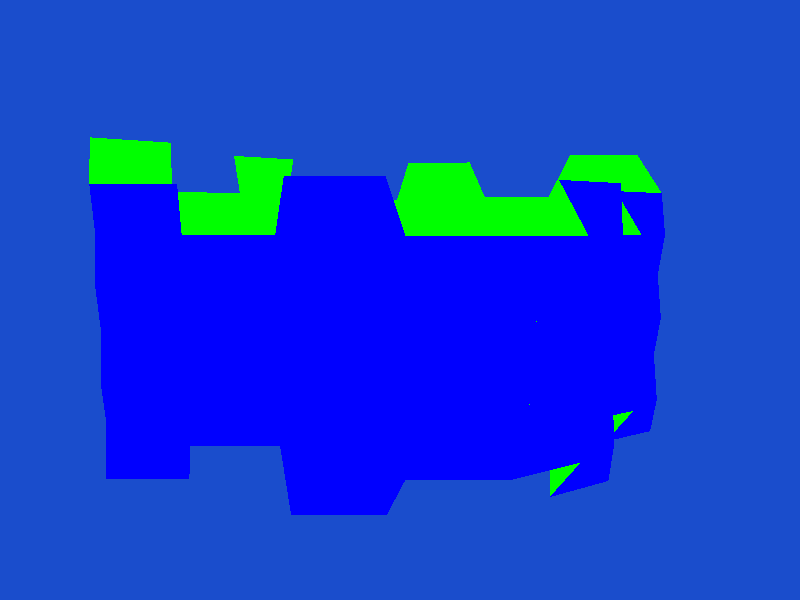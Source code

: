 /*
	POV-Ray geometry file created by Paul Bourke

	Model information
	Number of objects = 480
		x bounds of model = -5.57909 -> 1.24897
		y bounds of model = 0.468373 -> 6.53054
		z bounds of model = -4.16156 -> 2.6658
		Centroid (-2.16506,3.49946,-0.747881)
*/

#include "colors.inc"
#include "shapes.inc"

#version 2.0

#declare WireFrameRadius = 0.0657253
#declare LineEndCapShape = sphere {<0,0,0>,0.0657253}

background {
	color rgb <0.1,0.3,0.8>
}

/* Viewing information */
camera {
	location <-12.7478,4.86616,-6.23001>
	up <0,1,0>
	right <1,0,0>
	look_at <-2.16506,3.49946,-0.747881>
}

/* Lighting info */
light_source {
	<-2.16506,3.49946,8.74528>
	color White
}
light_source {
	<5.91196,16.0922,8.74528>
	color White
}

/* The model geometry follows */

#declare Texture1 = texture {
	pigment {
		color rgb <0,1,0>
	}
	finish {
		ambient 0.2
		diffuse 0.8
		specular 0.6
		roughness 0.01
	}
}

triangle {
	<1.08369,5.66452,1.00017>,
	<0.584043,6.53054,0.499823>,
	<0.421942,5.66452,-0.000291049>
	texture {Texture1}
}
triangle {
	<0.584043,6.53054,0.499823>,
	<1.08475,6.53054,-0.499823>,
	<0.421942,5.66452,-0.000291049>
	texture {Texture1}
}
triangle {
	<1.08475,6.53054,-0.499823>,
	<0.585101,5.66452,-1.00017>,
	<0.421942,5.66452,-0.000291049>
	texture {Texture1}
}
triangle {
	<0.585101,5.66452,-1.00017>,
	<1.08475,4.79849,-0.499823>,
	<0.421942,5.66452,-0.000291049>
	texture {Texture1}
}
triangle {
	<1.08475,4.79849,-0.499823>,
	<0.584043,4.79849,0.499823>,
	<0.421942,5.66452,-0.000291049>
	texture {Texture1}
}
triangle {
	<0.584043,4.79849,0.499823>,
	<1.08369,5.66452,1.00017>,
	<0.421942,5.66452,-0.000291049>
	texture {Texture1}
}
triangle {
	<1.08263,4.79849,2.50016>,
	<0.582984,5.66452,1.99982>,
	<0.420884,4.79849,1.4997>
	texture {Texture1}
}
triangle {
	<0.582984,5.66452,1.99982>,
	<1.08369,5.66452,1.00017>,
	<0.420884,4.79849,1.4997>
	texture {Texture1}
}
triangle {
	<1.08369,5.66452,1.00017>,
	<0.584043,4.79849,0.499823>,
	<0.420884,4.79849,1.4997>
	texture {Texture1}
}
triangle {
	<0.584043,4.79849,0.499823>,
	<1.08369,3.93247,1.00017>,
	<0.420884,4.79849,1.4997>
	texture {Texture1}
}
triangle {
	<1.08369,3.93247,1.00017>,
	<0.582984,3.93247,1.99982>,
	<0.420884,4.79849,1.4997>
	texture {Texture1}
}
triangle {
	<0.582984,3.93247,1.99982>,
	<1.08263,4.79849,2.50016>,
	<0.420884,4.79849,1.4997>
	texture {Texture1}
}
triangle {
	<1.08369,3.93247,1.00017>,
	<0.584043,4.79849,0.499823>,
	<0.421942,3.93247,-0.000291049>
	texture {Texture1}
}
triangle {
	<0.584043,4.79849,0.499823>,
	<1.08475,4.79849,-0.499823>,
	<0.421942,3.93247,-0.000291049>
	texture {Texture1}
}
triangle {
	<1.08475,4.79849,-0.499823>,
	<0.585101,3.93247,-1.00017>,
	<0.421942,3.93247,-0.000291049>
	texture {Texture1}
}
triangle {
	<0.585101,3.93247,-1.00017>,
	<1.08475,3.06644,-0.499823>,
	<0.421942,3.93247,-0.000291049>
	texture {Texture1}
}
triangle {
	<1.08475,3.06644,-0.499823>,
	<0.584043,3.06644,0.499823>,
	<0.421942,3.93247,-0.000291049>
	texture {Texture1}
}
triangle {
	<0.584043,3.06644,0.499823>,
	<1.08369,3.93247,1.00017>,
	<0.421942,3.93247,-0.000291049>
	texture {Texture1}
}
triangle {
	<1.08263,3.06644,2.50016>,
	<0.582984,3.93247,1.99982>,
	<0.420884,3.06644,1.4997>
	texture {Texture1}
}
triangle {
	<0.582984,3.93247,1.99982>,
	<1.08369,3.93247,1.00017>,
	<0.420884,3.06644,1.4997>
	texture {Texture1}
}
triangle {
	<1.08369,3.93247,1.00017>,
	<0.584043,3.06644,0.499823>,
	<0.420884,3.06644,1.4997>
	texture {Texture1}
}
triangle {
	<0.584043,3.06644,0.499823>,
	<1.08369,2.20042,1.00017>,
	<0.420884,3.06644,1.4997>
	texture {Texture1}
}
triangle {
	<1.08369,2.20042,1.00017>,
	<0.582984,2.20042,1.99982>,
	<0.420884,3.06644,1.4997>
	texture {Texture1}
}
triangle {
	<0.582984,2.20042,1.99982>,
	<1.08263,3.06644,2.50016>,
	<0.420884,3.06644,1.4997>
	texture {Texture1}
}
triangle {
	<1.08369,2.20042,1.00017>,
	<0.584043,3.06644,0.499823>,
	<0.421942,2.20042,-0.000291049>
	texture {Texture1}
}
triangle {
	<0.584043,3.06644,0.499823>,
	<1.08475,3.06644,-0.499823>,
	<0.421942,2.20042,-0.000291049>
	texture {Texture1}
}
triangle {
	<1.08475,3.06644,-0.499823>,
	<0.585101,2.20042,-1.00017>,
	<0.421942,2.20042,-0.000291049>
	texture {Texture1}
}
triangle {
	<0.585101,2.20042,-1.00017>,
	<1.08475,1.3344,-0.499823>,
	<0.421942,2.20042,-0.000291049>
	texture {Texture1}
}
triangle {
	<1.08475,1.3344,-0.499823>,
	<0.584043,1.3344,0.499823>,
	<0.421942,2.20042,-0.000291049>
	texture {Texture1}
}
triangle {
	<0.584043,1.3344,0.499823>,
	<1.08369,2.20042,1.00017>,
	<0.421942,2.20042,-0.000291049>
	texture {Texture1}
}
triangle {
	<1.08475,4.79849,-0.499823>,
	<0.585101,5.66452,-1.00017>,
	<0.423,4.79849,-1.50028>
	texture {Texture1}
}
triangle {
	<0.585101,5.66452,-1.00017>,
	<1.08581,5.66452,-1.99982>,
	<0.423,4.79849,-1.50028>
	texture {Texture1}
}
triangle {
	<1.08581,5.66452,-1.99982>,
	<0.586159,4.79849,-2.50016>,
	<0.423,4.79849,-1.50028>
	texture {Texture1}
}
triangle {
	<0.586159,4.79849,-2.50016>,
	<1.08581,3.93247,-1.99982>,
	<0.423,4.79849,-1.50028>
	texture {Texture1}
}
triangle {
	<1.08581,3.93247,-1.99982>,
	<0.585101,3.93247,-1.00017>,
	<0.423,4.79849,-1.50028>
	texture {Texture1}
}
triangle {
	<0.585101,3.93247,-1.00017>,
	<1.08475,4.79849,-0.499823>,
	<0.423,4.79849,-1.50028>
	texture {Texture1}
}
triangle {
	<1.08475,3.06644,-0.499823>,
	<0.585101,3.93247,-1.00017>,
	<0.423,3.06644,-1.50028>
	texture {Texture1}
}
triangle {
	<0.585101,3.93247,-1.00017>,
	<1.08581,3.93247,-1.99982>,
	<0.423,3.06644,-1.50028>
	texture {Texture1}
}
triangle {
	<1.08581,3.93247,-1.99982>,
	<0.586159,3.06644,-2.50016>,
	<0.423,3.06644,-1.50028>
	texture {Texture1}
}
triangle {
	<0.586159,3.06644,-2.50016>,
	<1.08581,2.20042,-1.99982>,
	<0.423,3.06644,-1.50028>
	texture {Texture1}
}
triangle {
	<1.08581,2.20042,-1.99982>,
	<0.585101,2.20042,-1.00017>,
	<0.423,3.06644,-1.50028>
	texture {Texture1}
}
triangle {
	<0.585101,2.20042,-1.00017>,
	<1.08475,3.06644,-0.499823>,
	<0.423,3.06644,-1.50028>
	texture {Texture1}
}
triangle {
	<1.08581,5.66452,-1.99982>,
	<0.586159,6.53054,-2.50016>,
	<0.424057,5.66452,-3.00028>
	texture {Texture1}
}
triangle {
	<0.586159,6.53054,-2.50016>,
	<1.08687,6.53054,-3.49981>,
	<0.424057,5.66452,-3.00028>
	texture {Texture1}
}
triangle {
	<1.08687,6.53054,-3.49981>,
	<0.587217,5.66452,-4.00016>,
	<0.424057,5.66452,-3.00028>
	texture {Texture1}
}
triangle {
	<0.587217,5.66452,-4.00016>,
	<1.08687,4.79849,-3.49981>,
	<0.424057,5.66452,-3.00028>
	texture {Texture1}
}
triangle {
	<1.08687,4.79849,-3.49981>,
	<0.586159,4.79849,-2.50016>,
	<0.424057,5.66452,-3.00028>
	texture {Texture1}
}
triangle {
	<0.586159,4.79849,-2.50016>,
	<1.08581,5.66452,-1.99982>,
	<0.424057,5.66452,-3.00028>
	texture {Texture1}
}
triangle {
	<1.08581,3.93247,-1.99982>,
	<0.586159,4.79849,-2.50016>,
	<0.424057,3.93247,-3.00028>
	texture {Texture1}
}
triangle {
	<0.586159,4.79849,-2.50016>,
	<1.08687,4.79849,-3.49981>,
	<0.424057,3.93247,-3.00028>
	texture {Texture1}
}
triangle {
	<1.08687,4.79849,-3.49981>,
	<0.587217,3.93247,-4.00016>,
	<0.424057,3.93247,-3.00028>
	texture {Texture1}
}
triangle {
	<0.587217,3.93247,-4.00016>,
	<1.08687,3.06644,-3.49981>,
	<0.424057,3.93247,-3.00028>
	texture {Texture1}
}
triangle {
	<1.08687,3.06644,-3.49981>,
	<0.586159,3.06644,-2.50016>,
	<0.424057,3.93247,-3.00028>
	texture {Texture1}
}
triangle {
	<0.586159,3.06644,-2.50016>,
	<1.08581,3.93247,-1.99982>,
	<0.424057,3.93247,-3.00028>
	texture {Texture1}
}
triangle {
	<1.08581,2.20042,-1.99982>,
	<0.586159,3.06644,-2.50016>,
	<0.424057,2.20042,-3.00028>
	texture {Texture1}
}
triangle {
	<0.586159,3.06644,-2.50016>,
	<1.08687,3.06644,-3.49981>,
	<0.424057,2.20042,-3.00028>
	texture {Texture1}
}
triangle {
	<1.08687,3.06644,-3.49981>,
	<0.587217,2.20042,-4.00016>,
	<0.424057,2.20042,-3.00028>
	texture {Texture1}
}
triangle {
	<0.587217,2.20042,-4.00016>,
	<1.08687,1.3344,-3.49981>,
	<0.424057,2.20042,-3.00028>
	texture {Texture1}
}
triangle {
	<1.08687,1.3344,-3.49981>,
	<0.586159,1.3344,-2.50016>,
	<0.424057,2.20042,-3.00028>
	texture {Texture1}
}
triangle {
	<0.586159,1.3344,-2.50016>,
	<1.08581,2.20042,-1.99982>,
	<0.424057,2.20042,-3.00028>
	texture {Texture1}
}
triangle {
	<-3.91346,1.3344,-3.99629>,
	<-3.41311,0.468373,-3.49663>,
	<-2.913,1.3344,-3.33453>
	texture {Texture1}
}
triangle {
	<-3.41311,0.468373,-3.49663>,
	<-2.41347,0.468373,-3.99734>,
	<-2.913,1.3344,-3.33453>
	texture {Texture1}
}
triangle {
	<-2.41347,0.468373,-3.99734>,
	<-1.91312,1.3344,-3.49769>,
	<-2.913,1.3344,-3.33453>
	texture {Texture1}
}
triangle {
	<-1.91312,1.3344,-3.49769>,
	<-2.41347,2.20042,-3.99734>,
	<-2.913,1.3344,-3.33453>
	texture {Texture1}
}
triangle {
	<-2.41347,2.20042,-3.99734>,
	<-3.41311,2.20042,-3.49663>,
	<-2.913,1.3344,-3.33453>
	texture {Texture1}
}
triangle {
	<-3.41311,2.20042,-3.49663>,
	<-3.91346,1.3344,-3.99629>,
	<-2.913,1.3344,-3.33453>
	texture {Texture1}
}
triangle {
	<-5.41345,2.20042,-3.99523>,
	<-4.91311,1.3344,-3.49558>,
	<-4.41299,2.20042,-3.33348>
	texture {Texture1}
}
triangle {
	<-4.91311,1.3344,-3.49558>,
	<-3.91346,1.3344,-3.99629>,
	<-4.41299,2.20042,-3.33348>
	texture {Texture1}
}
triangle {
	<-3.91346,1.3344,-3.99629>,
	<-3.41311,2.20042,-3.49663>,
	<-4.41299,2.20042,-3.33348>
	texture {Texture1}
}
triangle {
	<-3.41311,2.20042,-3.49663>,
	<-3.91346,3.06644,-3.99629>,
	<-4.41299,2.20042,-3.33348>
	texture {Texture1}
}
triangle {
	<-3.91346,3.06644,-3.99629>,
	<-4.91311,3.06644,-3.49558>,
	<-4.41299,2.20042,-3.33348>
	texture {Texture1}
}
triangle {
	<-4.91311,3.06644,-3.49558>,
	<-5.41345,2.20042,-3.99523>,
	<-4.41299,2.20042,-3.33348>
	texture {Texture1}
}
triangle {
	<-3.91346,3.06644,-3.99629>,
	<-3.41311,2.20042,-3.49663>,
	<-2.913,3.06644,-3.33453>
	texture {Texture1}
}
triangle {
	<-3.41311,2.20042,-3.49663>,
	<-2.41347,2.20042,-3.99734>,
	<-2.913,3.06644,-3.33453>
	texture {Texture1}
}
triangle {
	<-2.41347,2.20042,-3.99734>,
	<-1.91312,3.06644,-3.49769>,
	<-2.913,3.06644,-3.33453>
	texture {Texture1}
}
triangle {
	<-1.91312,3.06644,-3.49769>,
	<-2.41347,3.93247,-3.99734>,
	<-2.913,3.06644,-3.33453>
	texture {Texture1}
}
triangle {
	<-2.41347,3.93247,-3.99734>,
	<-3.41311,3.93247,-3.49663>,
	<-2.913,3.06644,-3.33453>
	texture {Texture1}
}
triangle {
	<-3.41311,3.93247,-3.49663>,
	<-3.91346,3.06644,-3.99629>,
	<-2.913,3.06644,-3.33453>
	texture {Texture1}
}
triangle {
	<-5.41345,3.93247,-3.99523>,
	<-4.91311,3.06644,-3.49558>,
	<-4.41299,3.93247,-3.33348>
	texture {Texture1}
}
triangle {
	<-4.91311,3.06644,-3.49558>,
	<-3.91346,3.06644,-3.99629>,
	<-4.41299,3.93247,-3.33348>
	texture {Texture1}
}
triangle {
	<-3.91346,3.06644,-3.99629>,
	<-3.41311,3.93247,-3.49663>,
	<-4.41299,3.93247,-3.33348>
	texture {Texture1}
}
triangle {
	<-3.41311,3.93247,-3.49663>,
	<-3.91346,4.79849,-3.99629>,
	<-4.41299,3.93247,-3.33348>
	texture {Texture1}
}
triangle {
	<-3.91346,4.79849,-3.99629>,
	<-4.91311,4.79849,-3.49558>,
	<-4.41299,3.93247,-3.33348>
	texture {Texture1}
}
triangle {
	<-4.91311,4.79849,-3.49558>,
	<-5.41345,3.93247,-3.99523>,
	<-4.41299,3.93247,-3.33348>
	texture {Texture1}
}
triangle {
	<-3.91346,4.79849,-3.99629>,
	<-3.41311,3.93247,-3.49663>,
	<-2.913,4.79849,-3.33453>
	texture {Texture1}
}
triangle {
	<-3.41311,3.93247,-3.49663>,
	<-2.41347,3.93247,-3.99734>,
	<-2.913,4.79849,-3.33453>
	texture {Texture1}
}
triangle {
	<-2.41347,3.93247,-3.99734>,
	<-1.91312,4.79849,-3.49769>,
	<-2.913,4.79849,-3.33453>
	texture {Texture1}
}
triangle {
	<-1.91312,4.79849,-3.49769>,
	<-2.41347,5.66452,-3.99734>,
	<-2.913,4.79849,-3.33453>
	texture {Texture1}
}
triangle {
	<-2.41347,5.66452,-3.99734>,
	<-3.41311,5.66452,-3.49663>,
	<-2.913,4.79849,-3.33453>
	texture {Texture1}
}
triangle {
	<-3.41311,5.66452,-3.49663>,
	<-3.91346,4.79849,-3.99629>,
	<-2.913,4.79849,-3.33453>
	texture {Texture1}
}
triangle {
	<-2.41347,2.20042,-3.99734>,
	<-1.91312,1.3344,-3.49769>,
	<-1.41301,2.20042,-3.33559>
	texture {Texture1}
}
triangle {
	<-1.91312,1.3344,-3.49769>,
	<-0.913473,1.3344,-3.9984>,
	<-1.41301,2.20042,-3.33559>
	texture {Texture1}
}
triangle {
	<-0.913473,1.3344,-3.9984>,
	<-0.413126,2.20042,-3.49875>,
	<-1.41301,2.20042,-3.33559>
	texture {Texture1}
}
triangle {
	<-0.413126,2.20042,-3.49875>,
	<-0.913473,3.06644,-3.9984>,
	<-1.41301,2.20042,-3.33559>
	texture {Texture1}
}
triangle {
	<-0.913473,3.06644,-3.9984>,
	<-1.91312,3.06644,-3.49769>,
	<-1.41301,2.20042,-3.33559>
	texture {Texture1}
}
triangle {
	<-1.91312,3.06644,-3.49769>,
	<-2.41347,2.20042,-3.99734>,
	<-1.41301,2.20042,-3.33559>
	texture {Texture1}
}
triangle {
	<-2.41347,3.93247,-3.99734>,
	<-1.91312,3.06644,-3.49769>,
	<-1.41301,3.93247,-3.33559>
	texture {Texture1}
}
triangle {
	<-1.91312,3.06644,-3.49769>,
	<-0.913473,3.06644,-3.9984>,
	<-1.41301,3.93247,-3.33559>
	texture {Texture1}
}
triangle {
	<-0.913473,3.06644,-3.9984>,
	<-0.413126,3.93247,-3.49875>,
	<-1.41301,3.93247,-3.33559>
	texture {Texture1}
}
triangle {
	<-0.413126,3.93247,-3.49875>,
	<-0.913473,4.79849,-3.9984>,
	<-1.41301,3.93247,-3.33559>
	texture {Texture1}
}
triangle {
	<-0.913473,4.79849,-3.9984>,
	<-1.91312,4.79849,-3.49769>,
	<-1.41301,3.93247,-3.33559>
	texture {Texture1}
}
triangle {
	<-1.91312,4.79849,-3.49769>,
	<-2.41347,3.93247,-3.99734>,
	<-1.41301,3.93247,-3.33559>
	texture {Texture1}
}
triangle {
	<-0.913473,1.3344,-3.9984>,
	<-0.413126,0.468373,-3.49875>,
	<0.0869877,1.3344,-3.33665>
	texture {Texture1}
}
triangle {
	<-0.413126,0.468373,-3.49875>,
	<0.58652,0.468373,-3.99946>,
	<0.0869877,1.3344,-3.33665>
	texture {Texture1}
}
triangle {
	<0.58652,0.468373,-3.99946>,
	<1.08687,1.3344,-3.49981>,
	<0.0869877,1.3344,-3.33665>
	texture {Texture1}
}
triangle {
	<1.08687,1.3344,-3.49981>,
	<0.58652,2.20042,-3.99946>,
	<0.0869877,1.3344,-3.33665>
	texture {Texture1}
}
triangle {
	<0.58652,2.20042,-3.99946>,
	<-0.413126,2.20042,-3.49875>,
	<0.0869877,1.3344,-3.33665>
	texture {Texture1}
}
triangle {
	<-0.413126,2.20042,-3.49875>,
	<-0.913473,1.3344,-3.9984>,
	<0.0869877,1.3344,-3.33665>
	texture {Texture1}
}
triangle {
	<-0.913473,3.06644,-3.9984>,
	<-0.413126,2.20042,-3.49875>,
	<0.0869877,3.06644,-3.33665>
	texture {Texture1}
}
triangle {
	<-0.413126,2.20042,-3.49875>,
	<0.58652,2.20042,-3.99946>,
	<0.0869877,3.06644,-3.33665>
	texture {Texture1}
}
triangle {
	<0.58652,2.20042,-3.99946>,
	<1.08687,3.06644,-3.49981>,
	<0.0869877,3.06644,-3.33665>
	texture {Texture1}
}
triangle {
	<1.08687,3.06644,-3.49981>,
	<0.58652,3.93247,-3.99946>,
	<0.0869877,3.06644,-3.33665>
	texture {Texture1}
}
triangle {
	<0.58652,3.93247,-3.99946>,
	<-0.413126,3.93247,-3.49875>,
	<0.0869877,3.06644,-3.33665>
	texture {Texture1}
}
triangle {
	<-0.413126,3.93247,-3.49875>,
	<-0.913473,3.06644,-3.9984>,
	<0.0869877,3.06644,-3.33665>
	texture {Texture1}
}
triangle {
	<-0.913473,4.79849,-3.9984>,
	<-0.413126,3.93247,-3.49875>,
	<0.0869877,4.79849,-3.33665>
	texture {Texture1}
}
triangle {
	<-0.413126,3.93247,-3.49875>,
	<0.58652,3.93247,-3.99946>,
	<0.0869877,4.79849,-3.33665>
	texture {Texture1}
}
triangle {
	<0.58652,3.93247,-3.99946>,
	<1.08687,4.79849,-3.49981>,
	<0.0869877,4.79849,-3.33665>
	texture {Texture1}
}
triangle {
	<1.08687,4.79849,-3.49981>,
	<0.58652,5.66452,-3.99946>,
	<0.0869877,4.79849,-3.33665>
	texture {Texture1}
}
triangle {
	<0.58652,5.66452,-3.99946>,
	<-0.413126,5.66452,-3.49875>,
	<0.0869877,4.79849,-3.33665>
	texture {Texture1}
}
triangle {
	<-0.413126,5.66452,-3.49875>,
	<-0.913473,4.79849,-3.9984>,
	<0.0869877,4.79849,-3.33665>
	texture {Texture1}
}
triangle {
	<-5.41381,4.79849,-2.49593>,
	<-4.91416,5.66452,-1.99558>,
	<-4.75206,4.79849,-1.49547>
	texture {Texture1}
}
triangle {
	<-4.91416,5.66452,-1.99558>,
	<-5.41487,5.66452,-0.995939>,
	<-4.75206,4.79849,-1.49547>
	texture {Texture1}
}
triangle {
	<-5.41487,5.66452,-0.995939>,
	<-4.91522,4.79849,-0.495592>,
	<-4.75206,4.79849,-1.49547>
	texture {Texture1}
}
triangle {
	<-4.91522,4.79849,-0.495592>,
	<-5.41487,3.93247,-0.995939>,
	<-4.75206,4.79849,-1.49547>
	texture {Texture1}
}
triangle {
	<-5.41487,3.93247,-0.995939>,
	<-4.91416,3.93247,-1.99558>,
	<-4.75206,4.79849,-1.49547>
	texture {Texture1}
}
triangle {
	<-4.91416,3.93247,-1.99558>,
	<-5.41381,4.79849,-2.49593>,
	<-4.75206,4.79849,-1.49547>
	texture {Texture1}
}
triangle {
	<-5.41276,3.93247,-3.99592>,
	<-4.91311,4.79849,-3.49558>,
	<-4.751,3.93247,-2.99546>
	texture {Texture1}
}
triangle {
	<-4.91311,4.79849,-3.49558>,
	<-5.41381,4.79849,-2.49593>,
	<-4.751,3.93247,-2.99546>
	texture {Texture1}
}
triangle {
	<-5.41381,4.79849,-2.49593>,
	<-4.91416,3.93247,-1.99558>,
	<-4.751,3.93247,-2.99546>
	texture {Texture1}
}
triangle {
	<-4.91416,3.93247,-1.99558>,
	<-5.41381,3.06644,-2.49593>,
	<-4.751,3.93247,-2.99546>
	texture {Texture1}
}
triangle {
	<-5.41381,3.06644,-2.49593>,
	<-4.91311,3.06644,-3.49558>,
	<-4.751,3.93247,-2.99546>
	texture {Texture1}
}
triangle {
	<-4.91311,3.06644,-3.49558>,
	<-5.41276,3.93247,-3.99592>,
	<-4.751,3.93247,-2.99546>
	texture {Texture1}
}
triangle {
	<-5.41381,3.06644,-2.49593>,
	<-4.91416,3.93247,-1.99558>,
	<-4.75206,3.06644,-1.49547>
	texture {Texture1}
}
triangle {
	<-4.91416,3.93247,-1.99558>,
	<-5.41487,3.93247,-0.995939>,
	<-4.75206,3.06644,-1.49547>
	texture {Texture1}
}
triangle {
	<-5.41487,3.93247,-0.995939>,
	<-4.91522,3.06644,-0.495592>,
	<-4.75206,3.06644,-1.49547>
	texture {Texture1}
}
triangle {
	<-4.91522,3.06644,-0.495592>,
	<-5.41487,2.20042,-0.995939>,
	<-4.75206,3.06644,-1.49547>
	texture {Texture1}
}
triangle {
	<-5.41487,2.20042,-0.995939>,
	<-4.91416,2.20042,-1.99558>,
	<-4.75206,3.06644,-1.49547>
	texture {Texture1}
}
triangle {
	<-4.91416,2.20042,-1.99558>,
	<-5.41381,3.06644,-2.49593>,
	<-4.75206,3.06644,-1.49547>
	texture {Texture1}
}
triangle {
	<-5.41276,2.20042,-3.99592>,
	<-4.91311,3.06644,-3.49558>,
	<-4.751,2.20042,-2.99546>
	texture {Texture1}
}
triangle {
	<-4.91311,3.06644,-3.49558>,
	<-5.41381,3.06644,-2.49593>,
	<-4.751,2.20042,-2.99546>
	texture {Texture1}
}
triangle {
	<-5.41381,3.06644,-2.49593>,
	<-4.91416,2.20042,-1.99558>,
	<-4.751,2.20042,-2.99546>
	texture {Texture1}
}
triangle {
	<-4.91416,2.20042,-1.99558>,
	<-5.41381,1.3344,-2.49593>,
	<-4.751,2.20042,-2.99546>
	texture {Texture1}
}
triangle {
	<-5.41381,1.3344,-2.49593>,
	<-4.91311,1.3344,-3.49558>,
	<-4.751,2.20042,-2.99546>
	texture {Texture1}
}
triangle {
	<-4.91311,1.3344,-3.49558>,
	<-5.41276,2.20042,-3.99592>,
	<-4.751,2.20042,-2.99546>
	texture {Texture1}
}
triangle {
	<-5.41381,1.3344,-2.49593>,
	<-4.91416,2.20042,-1.99558>,
	<-4.75206,1.3344,-1.49547>
	texture {Texture1}
}
triangle {
	<-4.91416,2.20042,-1.99558>,
	<-5.41487,2.20042,-0.995939>,
	<-4.75206,1.3344,-1.49547>
	texture {Texture1}
}
triangle {
	<-5.41487,2.20042,-0.995939>,
	<-4.91522,1.3344,-0.495592>,
	<-4.75206,1.3344,-1.49547>
	texture {Texture1}
}
triangle {
	<-4.91522,1.3344,-0.495592>,
	<-5.41487,0.468373,-0.995939>,
	<-4.75206,1.3344,-1.49547>
	texture {Texture1}
}
triangle {
	<-5.41487,0.468373,-0.995939>,
	<-4.91416,0.468373,-1.99558>,
	<-4.75206,1.3344,-1.49547>
	texture {Texture1}
}
triangle {
	<-4.91416,0.468373,-1.99558>,
	<-5.41381,1.3344,-2.49593>,
	<-4.75206,1.3344,-1.49547>
	texture {Texture1}
}
triangle {
	<-5.41487,3.93247,-0.995939>,
	<-4.91522,4.79849,-0.495592>,
	<-4.75312,3.93247,0.00452232>
	texture {Texture1}
}
triangle {
	<-4.91522,4.79849,-0.495592>,
	<-5.41593,4.79849,0.504054>,
	<-4.75312,3.93247,0.00452232>
	texture {Texture1}
}
triangle {
	<-5.41593,4.79849,0.504054>,
	<-4.91628,3.93247,1.0044>,
	<-4.75312,3.93247,0.00452232>
	texture {Texture1}
}
triangle {
	<-4.91628,3.93247,1.0044>,
	<-5.41593,3.06644,0.504054>,
	<-4.75312,3.93247,0.00452232>
	texture {Texture1}
}
triangle {
	<-5.41593,3.06644,0.504054>,
	<-4.91522,3.06644,-0.495592>,
	<-4.75312,3.93247,0.00452232>
	texture {Texture1}
}
triangle {
	<-4.91522,3.06644,-0.495592>,
	<-5.41487,3.93247,-0.995939>,
	<-4.75312,3.93247,0.00452232>
	texture {Texture1}
}
triangle {
	<-5.41487,2.20042,-0.995939>,
	<-4.91522,3.06644,-0.495592>,
	<-4.75312,2.20042,0.00452232>
	texture {Texture1}
}
triangle {
	<-4.91522,3.06644,-0.495592>,
	<-5.41593,3.06644,0.504054>,
	<-4.75312,2.20042,0.00452232>
	texture {Texture1}
}
triangle {
	<-5.41593,3.06644,0.504054>,
	<-4.91628,2.20042,1.0044>,
	<-4.75312,2.20042,0.00452232>
	texture {Texture1}
}
triangle {
	<-4.91628,2.20042,1.0044>,
	<-5.41593,1.3344,0.504054>,
	<-4.75312,2.20042,0.00452232>
	texture {Texture1}
}
triangle {
	<-5.41593,1.3344,0.504054>,
	<-4.91522,1.3344,-0.495592>,
	<-4.75312,2.20042,0.00452232>
	texture {Texture1}
}
triangle {
	<-4.91522,1.3344,-0.495592>,
	<-5.41487,2.20042,-0.995939>,
	<-4.75312,2.20042,0.00452232>
	texture {Texture1}
}
triangle {
	<-5.41593,4.79849,0.504055>,
	<-4.91628,5.66452,1.0044>,
	<-4.75418,4.79849,1.50452>
	texture {Texture1}
}
triangle {
	<-4.91628,5.66452,1.0044>,
	<-5.41699,5.66452,2.00405>,
	<-4.75418,4.79849,1.50452>
	texture {Texture1}
}
triangle {
	<-5.41699,5.66452,2.00405>,
	<-4.91734,4.79849,2.50439>,
	<-4.75418,4.79849,1.50452>
	texture {Texture1}
}
triangle {
	<-4.91734,4.79849,2.50439>,
	<-5.41699,3.93247,2.00405>,
	<-4.75418,4.79849,1.50452>
	texture {Texture1}
}
triangle {
	<-5.41699,3.93247,2.00405>,
	<-4.91628,3.93247,1.0044>,
	<-4.75418,4.79849,1.50452>
	texture {Texture1}
}
triangle {
	<-4.91628,3.93247,1.0044>,
	<-5.41593,4.79849,0.504055>,
	<-4.75418,4.79849,1.50452>
	texture {Texture1}
}
triangle {
	<-5.41593,3.06644,0.504055>,
	<-4.91628,3.93247,1.0044>,
	<-4.75418,3.06644,1.50452>
	texture {Texture1}
}
triangle {
	<-4.91628,3.93247,1.0044>,
	<-5.41699,3.93247,2.00405>,
	<-4.75418,3.06644,1.50452>
	texture {Texture1}
}
triangle {
	<-5.41699,3.93247,2.00405>,
	<-4.91734,3.06644,2.50439>,
	<-4.75418,3.06644,1.50452>
	texture {Texture1}
}
triangle {
	<-4.91734,3.06644,2.50439>,
	<-5.41699,2.20042,2.00405>,
	<-4.75418,3.06644,1.50452>
	texture {Texture1}
}
triangle {
	<-5.41699,2.20042,2.00405>,
	<-4.91628,2.20042,1.0044>,
	<-4.75418,3.06644,1.50452>
	texture {Texture1}
}
triangle {
	<-4.91628,2.20042,1.0044>,
	<-5.41593,3.06644,0.504055>,
	<-4.75418,3.06644,1.50452>
	texture {Texture1}
}
triangle {
	<-5.41593,1.3344,0.504055>,
	<-4.91628,2.20042,1.0044>,
	<-4.75418,1.3344,1.50452>
	texture {Texture1}
}
triangle {
	<-4.91628,2.20042,1.0044>,
	<-5.41699,2.20042,2.00405>,
	<-4.75418,1.3344,1.50452>
	texture {Texture1}
}
triangle {
	<-5.41699,2.20042,2.00405>,
	<-4.91734,1.3344,2.50439>,
	<-4.75418,1.3344,1.50452>
	texture {Texture1}
}
triangle {
	<-4.91734,1.3344,2.50439>,
	<-5.41699,0.468373,2.00405>,
	<-4.75418,1.3344,1.50452>
	texture {Texture1}
}
triangle {
	<-5.41699,0.468373,2.00405>,
	<-4.91628,0.468373,1.0044>,
	<-4.75418,1.3344,1.50452>
	texture {Texture1}
}
triangle {
	<-4.91628,0.468373,1.0044>,
	<-5.41593,1.3344,0.504055>,
	<-4.75418,1.3344,1.50452>
	texture {Texture1}
}
triangle {
	<-0.416661,2.20042,2.50052>,
	<-0.917008,1.3344,2.00087>,
	<-1.41712,2.20042,1.83877>
	texture {Texture1}
}
triangle {
	<-0.917008,1.3344,2.00087>,
	<-1.91665,1.3344,2.50158>,
	<-1.41712,2.20042,1.83877>
	texture {Texture1}
}
triangle {
	<-1.91665,1.3344,2.50158>,
	<-2.417,2.20042,2.00193>,
	<-1.41712,2.20042,1.83877>
	texture {Texture1}
}
triangle {
	<-2.417,2.20042,2.00193>,
	<-1.91665,3.06644,2.50158>,
	<-1.41712,2.20042,1.83877>
	texture {Texture1}
}
triangle {
	<-1.91665,3.06644,2.50158>,
	<-0.917008,3.06644,2.00087>,
	<-1.41712,2.20042,1.83877>
	texture {Texture1}
}
triangle {
	<-0.917008,3.06644,2.00087>,
	<-0.416661,2.20042,2.50052>,
	<-1.41712,2.20042,1.83877>
	texture {Texture1}
}
triangle {
	<1.08333,3.06644,2.49947>,
	<0.582984,2.20042,1.99982>,
	<0.082871,3.06644,1.83771>
	texture {Texture1}
}
triangle {
	<0.582984,2.20042,1.99982>,
	<-0.416661,2.20042,2.50052>,
	<0.082871,3.06644,1.83771>
	texture {Texture1}
}
triangle {
	<-0.416661,2.20042,2.50052>,
	<-0.917008,3.06644,2.00087>,
	<0.082871,3.06644,1.83771>
	texture {Texture1}
}
triangle {
	<-0.917008,3.06644,2.00087>,
	<-0.416661,3.93247,2.50052>,
	<0.082871,3.06644,1.83771>
	texture {Texture1}
}
triangle {
	<-0.416661,3.93247,2.50052>,
	<0.582984,3.93247,1.99982>,
	<0.082871,3.06644,1.83771>
	texture {Texture1}
}
triangle {
	<0.582984,3.93247,1.99982>,
	<1.08333,3.06644,2.49947>,
	<0.082871,3.06644,1.83771>
	texture {Texture1}
}
triangle {
	<-0.416661,3.93247,2.50052>,
	<-0.917008,3.06644,2.00087>,
	<-1.41712,3.93247,1.83877>
	texture {Texture1}
}
triangle {
	<-0.917008,3.06644,2.00087>,
	<-1.91665,3.06644,2.50158>,
	<-1.41712,3.93247,1.83877>
	texture {Texture1}
}
triangle {
	<-1.91665,3.06644,2.50158>,
	<-2.417,3.93247,2.00193>,
	<-1.41712,3.93247,1.83877>
	texture {Texture1}
}
triangle {
	<-2.417,3.93247,2.00193>,
	<-1.91665,4.79849,2.50158>,
	<-1.41712,3.93247,1.83877>
	texture {Texture1}
}
triangle {
	<-1.91665,4.79849,2.50158>,
	<-0.917008,4.79849,2.00087>,
	<-1.41712,3.93247,1.83877>
	texture {Texture1}
}
triangle {
	<-0.917008,4.79849,2.00087>,
	<-0.416661,3.93247,2.50052>,
	<-1.41712,3.93247,1.83877>
	texture {Texture1}
}
triangle {
	<1.08333,4.79849,2.49947>,
	<0.582984,3.93247,1.99982>,
	<0.082871,4.79849,1.83771>
	texture {Texture1}
}
triangle {
	<0.582984,3.93247,1.99982>,
	<-0.416661,3.93247,2.50052>,
	<0.082871,4.79849,1.83771>
	texture {Texture1}
}
triangle {
	<-0.416661,3.93247,2.50052>,
	<-0.917008,4.79849,2.00087>,
	<0.082871,4.79849,1.83771>
	texture {Texture1}
}
triangle {
	<-0.917008,4.79849,2.00087>,
	<-0.416661,5.66452,2.50052>,
	<0.082871,4.79849,1.83771>
	texture {Texture1}
}
triangle {
	<-0.416661,5.66452,2.50052>,
	<0.582984,5.66452,1.99982>,
	<0.082871,4.79849,1.83771>
	texture {Texture1}
}
triangle {
	<0.582984,5.66452,1.99982>,
	<1.08333,4.79849,2.49947>,
	<0.082871,4.79849,1.83771>
	texture {Texture1}
}
triangle {
	<-0.416661,5.66452,2.50052>,
	<-0.917008,4.79849,2.00087>,
	<-1.41712,5.66452,1.83877>
	texture {Texture1}
}
triangle {
	<-0.917008,4.79849,2.00087>,
	<-1.91665,4.79849,2.50158>,
	<-1.41712,5.66452,1.83877>
	texture {Texture1}
}
triangle {
	<-1.91665,4.79849,2.50158>,
	<-2.417,5.66452,2.00193>,
	<-1.41712,5.66452,1.83877>
	texture {Texture1}
}
triangle {
	<-2.417,5.66452,2.00193>,
	<-1.91665,6.53054,2.50158>,
	<-1.41712,5.66452,1.83877>
	texture {Texture1}
}
triangle {
	<-1.91665,6.53054,2.50158>,
	<-0.917008,6.53054,2.00087>,
	<-1.41712,5.66452,1.83877>
	texture {Texture1}
}
triangle {
	<-0.917008,6.53054,2.00087>,
	<-0.416661,5.66452,2.50052>,
	<-1.41712,5.66452,1.83877>
	texture {Texture1}
}
triangle {
	<-1.91665,3.06644,2.50158>,
	<-2.417,2.20042,2.00193>,
	<-2.91711,3.06644,1.83983>
	texture {Texture1}
}
triangle {
	<-2.417,2.20042,2.00193>,
	<-3.41665,2.20042,2.50264>,
	<-2.91711,3.06644,1.83983>
	texture {Texture1}
}
triangle {
	<-3.41665,2.20042,2.50264>,
	<-3.91699,3.06644,2.00299>,
	<-2.91711,3.06644,1.83983>
	texture {Texture1}
}
triangle {
	<-3.91699,3.06644,2.00299>,
	<-3.41665,3.93247,2.50264>,
	<-2.91711,3.06644,1.83983>
	texture {Texture1}
}
triangle {
	<-3.41665,3.93247,2.50264>,
	<-2.417,3.93247,2.00193>,
	<-2.91711,3.06644,1.83983>
	texture {Texture1}
}
triangle {
	<-2.417,3.93247,2.00193>,
	<-1.91665,3.06644,2.50158>,
	<-2.91711,3.06644,1.83983>
	texture {Texture1}
}
triangle {
	<-1.91665,4.79849,2.50158>,
	<-2.417,3.93247,2.00193>,
	<-2.91711,4.79849,1.83983>
	texture {Texture1}
}
triangle {
	<-2.417,3.93247,2.00193>,
	<-3.41665,3.93247,2.50264>,
	<-2.91711,4.79849,1.83983>
	texture {Texture1}
}
triangle {
	<-3.41665,3.93247,2.50264>,
	<-3.91699,4.79849,2.00299>,
	<-2.91711,4.79849,1.83983>
	texture {Texture1}
}
triangle {
	<-3.91699,4.79849,2.00299>,
	<-3.41665,5.66452,2.50264>,
	<-2.91711,4.79849,1.83983>
	texture {Texture1}
}
triangle {
	<-3.41665,5.66452,2.50264>,
	<-2.417,5.66452,2.00193>,
	<-2.91711,4.79849,1.83983>
	texture {Texture1}
}
triangle {
	<-2.417,5.66452,2.00193>,
	<-1.91665,4.79849,2.50158>,
	<-2.91711,4.79849,1.83983>
	texture {Texture1}
}
triangle {
	<-3.41665,2.20042,2.50264>,
	<-3.91699,1.3344,2.00299>,
	<-4.41711,2.20042,1.84089>
	texture {Texture1}
}
triangle {
	<-3.91699,1.3344,2.00299>,
	<-4.91664,1.3344,2.5037>,
	<-4.41711,2.20042,1.84089>
	texture {Texture1}
}
triangle {
	<-4.91664,1.3344,2.5037>,
	<-5.41699,2.20042,2.00405>,
	<-4.41711,2.20042,1.84089>
	texture {Texture1}
}
triangle {
	<-5.41699,2.20042,2.00405>,
	<-4.91664,3.06644,2.5037>,
	<-4.41711,2.20042,1.84089>
	texture {Texture1}
}
triangle {
	<-4.91664,3.06644,2.5037>,
	<-3.91699,3.06644,2.00299>,
	<-4.41711,2.20042,1.84089>
	texture {Texture1}
}
triangle {
	<-3.91699,3.06644,2.00299>,
	<-3.41665,2.20042,2.50264>,
	<-4.41711,2.20042,1.84089>
	texture {Texture1}
}
triangle {
	<-3.41665,3.93247,2.50264>,
	<-3.91699,3.06644,2.00299>,
	<-4.41711,3.93247,1.84089>
	texture {Texture1}
}
triangle {
	<-3.91699,3.06644,2.00299>,
	<-4.91664,3.06644,2.5037>,
	<-4.41711,3.93247,1.84089>
	texture {Texture1}
}
triangle {
	<-4.91664,3.06644,2.5037>,
	<-5.41699,3.93247,2.00405>,
	<-4.41711,3.93247,1.84089>
	texture {Texture1}
}
triangle {
	<-5.41699,3.93247,2.00405>,
	<-4.91664,4.79849,2.5037>,
	<-4.41711,3.93247,1.84089>
	texture {Texture1}
}
triangle {
	<-4.91664,4.79849,2.5037>,
	<-3.91699,4.79849,2.00299>,
	<-4.41711,3.93247,1.84089>
	texture {Texture1}
}
triangle {
	<-3.91699,4.79849,2.00299>,
	<-3.41665,3.93247,2.50264>,
	<-4.41711,3.93247,1.84089>
	texture {Texture1}
}
triangle {
	<-3.41665,5.66452,2.50264>,
	<-3.91699,4.79849,2.00299>,
	<-4.41711,5.66452,1.84089>
	texture {Texture1}
}
triangle {
	<-3.91699,4.79849,2.00299>,
	<-4.91664,4.79849,2.5037>,
	<-4.41711,5.66452,1.84089>
	texture {Texture1}
}
triangle {
	<-4.91664,4.79849,2.5037>,
	<-5.41699,5.66452,2.00405>,
	<-4.41711,5.66452,1.84089>
	texture {Texture1}
}
triangle {
	<-5.41699,5.66452,2.00405>,
	<-4.91664,6.53054,2.5037>,
	<-4.41711,5.66452,1.84089>
	texture {Texture1}
}
triangle {
	<-4.91664,6.53054,2.5037>,
	<-3.91699,6.53054,2.00299>,
	<-4.41711,5.66452,1.84089>
	texture {Texture1}
}
triangle {
	<-3.91699,6.53054,2.00299>,
	<-3.41665,5.66452,2.50264>,
	<-4.41711,5.66452,1.84089>
	texture {Texture1}
}

#declare Texture2 = texture {
	pigment {
		color rgb <0,0,1>
	}
	finish {
		ambient 0.2
		diffuse 0.8
		specular 0.6
		roughness 0.01
	}
}

triangle {
	<1.08369,5.66452,1.00017>,
	<1.24685,5.66452,0.000291049>,
	<0.584043,6.53054,0.499823>
	texture {Texture2}
}
triangle {
	<0.584043,6.53054,0.499823>,
	<1.24685,5.66452,0.000291049>,
	<1.08475,6.53054,-0.499823>
	texture {Texture2}
}
triangle {
	<1.08475,6.53054,-0.499823>,
	<1.24685,5.66452,0.000291049>,
	<0.585101,5.66452,-1.00017>
	texture {Texture2}
}
triangle {
	<0.585101,5.66452,-1.00017>,
	<1.24685,5.66452,0.000291049>,
	<1.08475,4.79849,-0.499823>
	texture {Texture2}
}
triangle {
	<1.08475,4.79849,-0.499823>,
	<1.24685,5.66452,0.000291049>,
	<0.584043,4.79849,0.499823>
	texture {Texture2}
}
triangle {
	<0.584043,4.79849,0.499823>,
	<1.24685,5.66452,0.000291049>,
	<1.08369,5.66452,1.00017>
	texture {Texture2}
}
triangle {
	<1.08263,4.79849,2.50016>,
	<1.24579,4.79849,1.50028>,
	<0.582984,5.66452,1.99982>
	texture {Texture2}
}
triangle {
	<0.582984,5.66452,1.99982>,
	<1.24579,4.79849,1.50028>,
	<1.08369,5.66452,1.00017>
	texture {Texture2}
}
triangle {
	<1.08369,5.66452,1.00017>,
	<1.24579,4.79849,1.50028>,
	<0.584043,4.79849,0.499823>
	texture {Texture2}
}
triangle {
	<0.584043,4.79849,0.499823>,
	<1.24579,4.79849,1.50028>,
	<1.08369,3.93247,1.00017>
	texture {Texture2}
}
triangle {
	<1.08369,3.93247,1.00017>,
	<1.24579,4.79849,1.50028>,
	<0.582984,3.93247,1.99982>
	texture {Texture2}
}
triangle {
	<0.582984,3.93247,1.99982>,
	<1.24579,4.79849,1.50028>,
	<1.08263,4.79849,2.50016>
	texture {Texture2}
}
triangle {
	<1.08369,3.93247,1.00017>,
	<1.24685,3.93247,0.000291049>,
	<0.584043,4.79849,0.499823>
	texture {Texture2}
}
triangle {
	<0.584043,4.79849,0.499823>,
	<1.24685,3.93247,0.000291049>,
	<1.08475,4.79849,-0.499823>
	texture {Texture2}
}
triangle {
	<1.08475,4.79849,-0.499823>,
	<1.24685,3.93247,0.000291049>,
	<0.585101,3.93247,-1.00017>
	texture {Texture2}
}
triangle {
	<0.585101,3.93247,-1.00017>,
	<1.24685,3.93247,0.000291049>,
	<1.08475,3.06644,-0.499823>
	texture {Texture2}
}
triangle {
	<1.08475,3.06644,-0.499823>,
	<1.24685,3.93247,0.000291049>,
	<0.584043,3.06644,0.499823>
	texture {Texture2}
}
triangle {
	<0.584043,3.06644,0.499823>,
	<1.24685,3.93247,0.000291049>,
	<1.08369,3.93247,1.00017>
	texture {Texture2}
}
triangle {
	<1.08263,3.06644,2.50016>,
	<1.24579,3.06644,1.50028>,
	<0.582984,3.93247,1.99982>
	texture {Texture2}
}
triangle {
	<0.582984,3.93247,1.99982>,
	<1.24579,3.06644,1.50028>,
	<1.08369,3.93247,1.00017>
	texture {Texture2}
}
triangle {
	<1.08369,3.93247,1.00017>,
	<1.24579,3.06644,1.50028>,
	<0.584043,3.06644,0.499823>
	texture {Texture2}
}
triangle {
	<0.584043,3.06644,0.499823>,
	<1.24579,3.06644,1.50028>,
	<1.08369,2.20042,1.00017>
	texture {Texture2}
}
triangle {
	<1.08369,2.20042,1.00017>,
	<1.24579,3.06644,1.50028>,
	<0.582984,2.20042,1.99982>
	texture {Texture2}
}
triangle {
	<0.582984,2.20042,1.99982>,
	<1.24579,3.06644,1.50028>,
	<1.08263,3.06644,2.50016>
	texture {Texture2}
}
triangle {
	<1.08369,2.20042,1.00017>,
	<1.24685,2.20042,0.000291049>,
	<0.584043,3.06644,0.499823>
	texture {Texture2}
}
triangle {
	<0.584043,3.06644,0.499823>,
	<1.24685,2.20042,0.000291049>,
	<1.08475,3.06644,-0.499823>
	texture {Texture2}
}
triangle {
	<1.08475,3.06644,-0.499823>,
	<1.24685,2.20042,0.000291049>,
	<0.585101,2.20042,-1.00017>
	texture {Texture2}
}
triangle {
	<0.585101,2.20042,-1.00017>,
	<1.24685,2.20042,0.000291049>,
	<1.08475,1.3344,-0.499823>
	texture {Texture2}
}
triangle {
	<1.08475,1.3344,-0.499823>,
	<1.24685,2.20042,0.000291049>,
	<0.584043,1.3344,0.499823>
	texture {Texture2}
}
triangle {
	<0.584043,1.3344,0.499823>,
	<1.24685,2.20042,0.000291049>,
	<1.08369,2.20042,1.00017>
	texture {Texture2}
}
triangle {
	<1.08475,4.79849,-0.499823>,
	<1.24791,4.79849,-1.4997>,
	<0.585101,5.66452,-1.00017>
	texture {Texture2}
}
triangle {
	<0.585101,5.66452,-1.00017>,
	<1.24791,4.79849,-1.4997>,
	<1.08581,5.66452,-1.99982>
	texture {Texture2}
}
triangle {
	<1.08581,5.66452,-1.99982>,
	<1.24791,4.79849,-1.4997>,
	<0.586159,4.79849,-2.50016>
	texture {Texture2}
}
triangle {
	<0.586159,4.79849,-2.50016>,
	<1.24791,4.79849,-1.4997>,
	<1.08581,3.93247,-1.99982>
	texture {Texture2}
}
triangle {
	<1.08581,3.93247,-1.99982>,
	<1.24791,4.79849,-1.4997>,
	<0.585101,3.93247,-1.00017>
	texture {Texture2}
}
triangle {
	<0.585101,3.93247,-1.00017>,
	<1.24791,4.79849,-1.4997>,
	<1.08475,4.79849,-0.499823>
	texture {Texture2}
}
triangle {
	<1.08475,3.06644,-0.499823>,
	<1.24791,3.06644,-1.4997>,
	<0.585101,3.93247,-1.00017>
	texture {Texture2}
}
triangle {
	<0.585101,3.93247,-1.00017>,
	<1.24791,3.06644,-1.4997>,
	<1.08581,3.93247,-1.99982>
	texture {Texture2}
}
triangle {
	<1.08581,3.93247,-1.99982>,
	<1.24791,3.06644,-1.4997>,
	<0.586159,3.06644,-2.50016>
	texture {Texture2}
}
triangle {
	<0.586159,3.06644,-2.50016>,
	<1.24791,3.06644,-1.4997>,
	<1.08581,2.20042,-1.99982>
	texture {Texture2}
}
triangle {
	<1.08581,2.20042,-1.99982>,
	<1.24791,3.06644,-1.4997>,
	<0.585101,2.20042,-1.00017>
	texture {Texture2}
}
triangle {
	<0.585101,2.20042,-1.00017>,
	<1.24791,3.06644,-1.4997>,
	<1.08475,3.06644,-0.499823>
	texture {Texture2}
}
triangle {
	<1.08581,5.66452,-1.99982>,
	<1.24897,5.66452,-2.9997>,
	<0.586159,6.53054,-2.50016>
	texture {Texture2}
}
triangle {
	<0.586159,6.53054,-2.50016>,
	<1.24897,5.66452,-2.9997>,
	<1.08687,6.53054,-3.49981>
	texture {Texture2}
}
triangle {
	<1.08687,6.53054,-3.49981>,
	<1.24897,5.66452,-2.9997>,
	<0.587217,5.66452,-4.00016>
	texture {Texture2}
}
triangle {
	<0.587217,5.66452,-4.00016>,
	<1.24897,5.66452,-2.9997>,
	<1.08687,4.79849,-3.49981>
	texture {Texture2}
}
triangle {
	<1.08687,4.79849,-3.49981>,
	<1.24897,5.66452,-2.9997>,
	<0.586159,4.79849,-2.50016>
	texture {Texture2}
}
triangle {
	<0.586159,4.79849,-2.50016>,
	<1.24897,5.66452,-2.9997>,
	<1.08581,5.66452,-1.99982>
	texture {Texture2}
}
triangle {
	<1.08581,3.93247,-1.99982>,
	<1.24897,3.93247,-2.9997>,
	<0.586159,4.79849,-2.50016>
	texture {Texture2}
}
triangle {
	<0.586159,4.79849,-2.50016>,
	<1.24897,3.93247,-2.9997>,
	<1.08687,4.79849,-3.49981>
	texture {Texture2}
}
triangle {
	<1.08687,4.79849,-3.49981>,
	<1.24897,3.93247,-2.9997>,
	<0.587217,3.93247,-4.00016>
	texture {Texture2}
}
triangle {
	<0.587217,3.93247,-4.00016>,
	<1.24897,3.93247,-2.9997>,
	<1.08687,3.06644,-3.49981>
	texture {Texture2}
}
triangle {
	<1.08687,3.06644,-3.49981>,
	<1.24897,3.93247,-2.9997>,
	<0.586159,3.06644,-2.50016>
	texture {Texture2}
}
triangle {
	<0.586159,3.06644,-2.50016>,
	<1.24897,3.93247,-2.9997>,
	<1.08581,3.93247,-1.99982>
	texture {Texture2}
}
triangle {
	<1.08581,2.20042,-1.99982>,
	<1.24897,2.20042,-2.9997>,
	<0.586159,3.06644,-2.50016>
	texture {Texture2}
}
triangle {
	<0.586159,3.06644,-2.50016>,
	<1.24897,2.20042,-2.9997>,
	<1.08687,3.06644,-3.49981>
	texture {Texture2}
}
triangle {
	<1.08687,3.06644,-3.49981>,
	<1.24897,2.20042,-2.9997>,
	<0.587217,2.20042,-4.00016>
	texture {Texture2}
}
triangle {
	<0.587217,2.20042,-4.00016>,
	<1.24897,2.20042,-2.9997>,
	<1.08687,1.3344,-3.49981>
	texture {Texture2}
}
triangle {
	<1.08687,1.3344,-3.49981>,
	<1.24897,2.20042,-2.9997>,
	<0.586159,1.3344,-2.50016>
	texture {Texture2}
}
triangle {
	<0.586159,1.3344,-2.50016>,
	<1.24897,2.20042,-2.9997>,
	<1.08581,2.20042,-1.99982>
	texture {Texture2}
}
triangle {
	<-3.91346,1.3344,-3.99629>,
	<-2.91358,1.3344,-4.15944>,
	<-3.41311,0.468373,-3.49663>
	texture {Texture2}
}
triangle {
	<-3.41311,0.468373,-3.49663>,
	<-2.91358,1.3344,-4.15944>,
	<-2.41347,0.468373,-3.99734>
	texture {Texture2}
}
triangle {
	<-2.41347,0.468373,-3.99734>,
	<-2.91358,1.3344,-4.15944>,
	<-1.91312,1.3344,-3.49769>
	texture {Texture2}
}
triangle {
	<-1.91312,1.3344,-3.49769>,
	<-2.91358,1.3344,-4.15944>,
	<-2.41347,2.20042,-3.99734>
	texture {Texture2}
}
triangle {
	<-2.41347,2.20042,-3.99734>,
	<-2.91358,1.3344,-4.15944>,
	<-3.41311,2.20042,-3.49663>
	texture {Texture2}
}
triangle {
	<-3.41311,2.20042,-3.49663>,
	<-2.91358,1.3344,-4.15944>,
	<-3.91346,1.3344,-3.99629>
	texture {Texture2}
}
triangle {
	<-5.41345,2.20042,-3.99523>,
	<-4.41357,2.20042,-4.15839>,
	<-4.91311,1.3344,-3.49558>
	texture {Texture2}
}
triangle {
	<-4.91311,1.3344,-3.49558>,
	<-4.41357,2.20042,-4.15839>,
	<-3.91346,1.3344,-3.99629>
	texture {Texture2}
}
triangle {
	<-3.91346,1.3344,-3.99629>,
	<-4.41357,2.20042,-4.15839>,
	<-3.41311,2.20042,-3.49663>
	texture {Texture2}
}
triangle {
	<-3.41311,2.20042,-3.49663>,
	<-4.41357,2.20042,-4.15839>,
	<-3.91346,3.06644,-3.99629>
	texture {Texture2}
}
triangle {
	<-3.91346,3.06644,-3.99629>,
	<-4.41357,2.20042,-4.15839>,
	<-4.91311,3.06644,-3.49558>
	texture {Texture2}
}
triangle {
	<-4.91311,3.06644,-3.49558>,
	<-4.41357,2.20042,-4.15839>,
	<-5.41345,2.20042,-3.99523>
	texture {Texture2}
}
triangle {
	<-3.91346,3.06644,-3.99629>,
	<-2.91358,3.06644,-4.15944>,
	<-3.41311,2.20042,-3.49663>
	texture {Texture2}
}
triangle {
	<-3.41311,2.20042,-3.49663>,
	<-2.91358,3.06644,-4.15944>,
	<-2.41347,2.20042,-3.99734>
	texture {Texture2}
}
triangle {
	<-2.41347,2.20042,-3.99734>,
	<-2.91358,3.06644,-4.15944>,
	<-1.91312,3.06644,-3.49769>
	texture {Texture2}
}
triangle {
	<-1.91312,3.06644,-3.49769>,
	<-2.91358,3.06644,-4.15944>,
	<-2.41347,3.93247,-3.99734>
	texture {Texture2}
}
triangle {
	<-2.41347,3.93247,-3.99734>,
	<-2.91358,3.06644,-4.15944>,
	<-3.41311,3.93247,-3.49663>
	texture {Texture2}
}
triangle {
	<-3.41311,3.93247,-3.49663>,
	<-2.91358,3.06644,-4.15944>,
	<-3.91346,3.06644,-3.99629>
	texture {Texture2}
}
triangle {
	<-5.41345,3.93247,-3.99523>,
	<-4.41357,3.93247,-4.15839>,
	<-4.91311,3.06644,-3.49558>
	texture {Texture2}
}
triangle {
	<-4.91311,3.06644,-3.49558>,
	<-4.41357,3.93247,-4.15839>,
	<-3.91346,3.06644,-3.99629>
	texture {Texture2}
}
triangle {
	<-3.91346,3.06644,-3.99629>,
	<-4.41357,3.93247,-4.15839>,
	<-3.41311,3.93247,-3.49663>
	texture {Texture2}
}
triangle {
	<-3.41311,3.93247,-3.49663>,
	<-4.41357,3.93247,-4.15839>,
	<-3.91346,4.79849,-3.99629>
	texture {Texture2}
}
triangle {
	<-3.91346,4.79849,-3.99629>,
	<-4.41357,3.93247,-4.15839>,
	<-4.91311,4.79849,-3.49558>
	texture {Texture2}
}
triangle {
	<-4.91311,4.79849,-3.49558>,
	<-4.41357,3.93247,-4.15839>,
	<-5.41345,3.93247,-3.99523>
	texture {Texture2}
}
triangle {
	<-3.91346,4.79849,-3.99629>,
	<-2.91358,4.79849,-4.15944>,
	<-3.41311,3.93247,-3.49663>
	texture {Texture2}
}
triangle {
	<-3.41311,3.93247,-3.49663>,
	<-2.91358,4.79849,-4.15944>,
	<-2.41347,3.93247,-3.99734>
	texture {Texture2}
}
triangle {
	<-2.41347,3.93247,-3.99734>,
	<-2.91358,4.79849,-4.15944>,
	<-1.91312,4.79849,-3.49769>
	texture {Texture2}
}
triangle {
	<-1.91312,4.79849,-3.49769>,
	<-2.91358,4.79849,-4.15944>,
	<-2.41347,5.66452,-3.99734>
	texture {Texture2}
}
triangle {
	<-2.41347,5.66452,-3.99734>,
	<-2.91358,4.79849,-4.15944>,
	<-3.41311,5.66452,-3.49663>
	texture {Texture2}
}
triangle {
	<-3.41311,5.66452,-3.49663>,
	<-2.91358,4.79849,-4.15944>,
	<-3.91346,4.79849,-3.99629>
	texture {Texture2}
}
triangle {
	<-2.41347,2.20042,-3.99734>,
	<-1.41359,2.20042,-4.1605>,
	<-1.91312,1.3344,-3.49769>
	texture {Texture2}
}
triangle {
	<-1.91312,1.3344,-3.49769>,
	<-1.41359,2.20042,-4.1605>,
	<-0.913473,1.3344,-3.9984>
	texture {Texture2}
}
triangle {
	<-0.913473,1.3344,-3.9984>,
	<-1.41359,2.20042,-4.1605>,
	<-0.413126,2.20042,-3.49875>
	texture {Texture2}
}
triangle {
	<-0.413126,2.20042,-3.49875>,
	<-1.41359,2.20042,-4.1605>,
	<-0.913473,3.06644,-3.9984>
	texture {Texture2}
}
triangle {
	<-0.913473,3.06644,-3.9984>,
	<-1.41359,2.20042,-4.1605>,
	<-1.91312,3.06644,-3.49769>
	texture {Texture2}
}
triangle {
	<-1.91312,3.06644,-3.49769>,
	<-1.41359,2.20042,-4.1605>,
	<-2.41347,2.20042,-3.99734>
	texture {Texture2}
}
triangle {
	<-2.41347,3.93247,-3.99734>,
	<-1.41359,3.93247,-4.1605>,
	<-1.91312,3.06644,-3.49769>
	texture {Texture2}
}
triangle {
	<-1.91312,3.06644,-3.49769>,
	<-1.41359,3.93247,-4.1605>,
	<-0.913473,3.06644,-3.9984>
	texture {Texture2}
}
triangle {
	<-0.913473,3.06644,-3.9984>,
	<-1.41359,3.93247,-4.1605>,
	<-0.413126,3.93247,-3.49875>
	texture {Texture2}
}
triangle {
	<-0.413126,3.93247,-3.49875>,
	<-1.41359,3.93247,-4.1605>,
	<-0.913473,4.79849,-3.9984>
	texture {Texture2}
}
triangle {
	<-0.913473,4.79849,-3.9984>,
	<-1.41359,3.93247,-4.1605>,
	<-1.91312,4.79849,-3.49769>
	texture {Texture2}
}
triangle {
	<-1.91312,4.79849,-3.49769>,
	<-1.41359,3.93247,-4.1605>,
	<-2.41347,3.93247,-3.99734>
	texture {Texture2}
}
triangle {
	<-0.913473,1.3344,-3.9984>,
	<0.086406,1.3344,-4.16156>,
	<-0.413126,0.468373,-3.49875>
	texture {Texture2}
}
triangle {
	<-0.413126,0.468373,-3.49875>,
	<0.086406,1.3344,-4.16156>,
	<0.58652,0.468373,-3.99946>
	texture {Texture2}
}
triangle {
	<0.58652,0.468373,-3.99946>,
	<0.086406,1.3344,-4.16156>,
	<1.08687,1.3344,-3.49981>
	texture {Texture2}
}
triangle {
	<1.08687,1.3344,-3.49981>,
	<0.086406,1.3344,-4.16156>,
	<0.58652,2.20042,-3.99946>
	texture {Texture2}
}
triangle {
	<0.58652,2.20042,-3.99946>,
	<0.086406,1.3344,-4.16156>,
	<-0.413126,2.20042,-3.49875>
	texture {Texture2}
}
triangle {
	<-0.413126,2.20042,-3.49875>,
	<0.086406,1.3344,-4.16156>,
	<-0.913473,1.3344,-3.9984>
	texture {Texture2}
}
triangle {
	<-0.913473,3.06644,-3.9984>,
	<0.086406,3.06644,-4.16156>,
	<-0.413126,2.20042,-3.49875>
	texture {Texture2}
}
triangle {
	<-0.413126,2.20042,-3.49875>,
	<0.086406,3.06644,-4.16156>,
	<0.58652,2.20042,-3.99946>
	texture {Texture2}
}
triangle {
	<0.58652,2.20042,-3.99946>,
	<0.086406,3.06644,-4.16156>,
	<1.08687,3.06644,-3.49981>
	texture {Texture2}
}
triangle {
	<1.08687,3.06644,-3.49981>,
	<0.086406,3.06644,-4.16156>,
	<0.58652,3.93247,-3.99946>
	texture {Texture2}
}
triangle {
	<0.58652,3.93247,-3.99946>,
	<0.086406,3.06644,-4.16156>,
	<-0.413126,3.93247,-3.49875>
	texture {Texture2}
}
triangle {
	<-0.413126,3.93247,-3.49875>,
	<0.086406,3.06644,-4.16156>,
	<-0.913473,3.06644,-3.9984>
	texture {Texture2}
}
triangle {
	<-0.913473,4.79849,-3.9984>,
	<0.086406,4.79849,-4.16156>,
	<-0.413126,3.93247,-3.49875>
	texture {Texture2}
}
triangle {
	<-0.413126,3.93247,-3.49875>,
	<0.086406,4.79849,-4.16156>,
	<0.58652,3.93247,-3.99946>
	texture {Texture2}
}
triangle {
	<0.58652,3.93247,-3.99946>,
	<0.086406,4.79849,-4.16156>,
	<1.08687,4.79849,-3.49981>
	texture {Texture2}
}
triangle {
	<1.08687,4.79849,-3.49981>,
	<0.086406,4.79849,-4.16156>,
	<0.58652,5.66452,-3.99946>
	texture {Texture2}
}
triangle {
	<0.58652,5.66452,-3.99946>,
	<0.086406,4.79849,-4.16156>,
	<-0.413126,5.66452,-3.49875>
	texture {Texture2}
}
triangle {
	<-0.413126,5.66452,-3.49875>,
	<0.086406,4.79849,-4.16156>,
	<-0.913473,4.79849,-3.9984>
	texture {Texture2}
}
triangle {
	<-5.41381,4.79849,-2.49593>,
	<-5.57697,4.79849,-1.49605>,
	<-4.91416,5.66452,-1.99558>
	texture {Texture2}
}
triangle {
	<-4.91416,5.66452,-1.99558>,
	<-5.57697,4.79849,-1.49605>,
	<-5.41487,5.66452,-0.995939>
	texture {Texture2}
}
triangle {
	<-5.41487,5.66452,-0.995939>,
	<-5.57697,4.79849,-1.49605>,
	<-4.91522,4.79849,-0.495592>
	texture {Texture2}
}
triangle {
	<-4.91522,4.79849,-0.495592>,
	<-5.57697,4.79849,-1.49605>,
	<-5.41487,3.93247,-0.995939>
	texture {Texture2}
}
triangle {
	<-5.41487,3.93247,-0.995939>,
	<-5.57697,4.79849,-1.49605>,
	<-4.91416,3.93247,-1.99558>
	texture {Texture2}
}
triangle {
	<-4.91416,3.93247,-1.99558>,
	<-5.57697,4.79849,-1.49605>,
	<-5.41381,4.79849,-2.49593>
	texture {Texture2}
}
triangle {
	<-5.41276,3.93247,-3.99592>,
	<-5.57591,3.93247,-2.99605>,
	<-4.91311,4.79849,-3.49558>
	texture {Texture2}
}
triangle {
	<-4.91311,4.79849,-3.49558>,
	<-5.57591,3.93247,-2.99605>,
	<-5.41381,4.79849,-2.49593>
	texture {Texture2}
}
triangle {
	<-5.41381,4.79849,-2.49593>,
	<-5.57591,3.93247,-2.99605>,
	<-4.91416,3.93247,-1.99558>
	texture {Texture2}
}
triangle {
	<-4.91416,3.93247,-1.99558>,
	<-5.57591,3.93247,-2.99605>,
	<-5.41381,3.06644,-2.49593>
	texture {Texture2}
}
triangle {
	<-5.41381,3.06644,-2.49593>,
	<-5.57591,3.93247,-2.99605>,
	<-4.91311,3.06644,-3.49558>
	texture {Texture2}
}
triangle {
	<-4.91311,3.06644,-3.49558>,
	<-5.57591,3.93247,-2.99605>,
	<-5.41276,3.93247,-3.99592>
	texture {Texture2}
}
triangle {
	<-5.41381,3.06644,-2.49593>,
	<-5.57697,3.06644,-1.49605>,
	<-4.91416,3.93247,-1.99558>
	texture {Texture2}
}
triangle {
	<-4.91416,3.93247,-1.99558>,
	<-5.57697,3.06644,-1.49605>,
	<-5.41487,3.93247,-0.995939>
	texture {Texture2}
}
triangle {
	<-5.41487,3.93247,-0.995939>,
	<-5.57697,3.06644,-1.49605>,
	<-4.91522,3.06644,-0.495592>
	texture {Texture2}
}
triangle {
	<-4.91522,3.06644,-0.495592>,
	<-5.57697,3.06644,-1.49605>,
	<-5.41487,2.20042,-0.995939>
	texture {Texture2}
}
triangle {
	<-5.41487,2.20042,-0.995939>,
	<-5.57697,3.06644,-1.49605>,
	<-4.91416,2.20042,-1.99558>
	texture {Texture2}
}
triangle {
	<-4.91416,2.20042,-1.99558>,
	<-5.57697,3.06644,-1.49605>,
	<-5.41381,3.06644,-2.49593>
	texture {Texture2}
}
triangle {
	<-5.41276,2.20042,-3.99592>,
	<-5.57591,2.20042,-2.99605>,
	<-4.91311,3.06644,-3.49558>
	texture {Texture2}
}
triangle {
	<-4.91311,3.06644,-3.49558>,
	<-5.57591,2.20042,-2.99605>,
	<-5.41381,3.06644,-2.49593>
	texture {Texture2}
}
triangle {
	<-5.41381,3.06644,-2.49593>,
	<-5.57591,2.20042,-2.99605>,
	<-4.91416,2.20042,-1.99558>
	texture {Texture2}
}
triangle {
	<-4.91416,2.20042,-1.99558>,
	<-5.57591,2.20042,-2.99605>,
	<-5.41381,1.3344,-2.49593>
	texture {Texture2}
}
triangle {
	<-5.41381,1.3344,-2.49593>,
	<-5.57591,2.20042,-2.99605>,
	<-4.91311,1.3344,-3.49558>
	texture {Texture2}
}
triangle {
	<-4.91311,1.3344,-3.49558>,
	<-5.57591,2.20042,-2.99605>,
	<-5.41276,2.20042,-3.99592>
	texture {Texture2}
}
triangle {
	<-5.41381,1.3344,-2.49593>,
	<-5.57697,1.3344,-1.49605>,
	<-4.91416,2.20042,-1.99558>
	texture {Texture2}
}
triangle {
	<-4.91416,2.20042,-1.99558>,
	<-5.57697,1.3344,-1.49605>,
	<-5.41487,2.20042,-0.995939>
	texture {Texture2}
}
triangle {
	<-5.41487,2.20042,-0.995939>,
	<-5.57697,1.3344,-1.49605>,
	<-4.91522,1.3344,-0.495592>
	texture {Texture2}
}
triangle {
	<-4.91522,1.3344,-0.495592>,
	<-5.57697,1.3344,-1.49605>,
	<-5.41487,0.468373,-0.995939>
	texture {Texture2}
}
triangle {
	<-5.41487,0.468373,-0.995939>,
	<-5.57697,1.3344,-1.49605>,
	<-4.91416,0.468373,-1.99558>
	texture {Texture2}
}
triangle {
	<-4.91416,0.468373,-1.99558>,
	<-5.57697,1.3344,-1.49605>,
	<-5.41381,1.3344,-2.49593>
	texture {Texture2}
}
triangle {
	<-5.41487,3.93247,-0.995939>,
	<-5.57803,3.93247,0.00394011>,
	<-4.91522,4.79849,-0.495592>
	texture {Texture2}
}
triangle {
	<-4.91522,4.79849,-0.495592>,
	<-5.57803,3.93247,0.00394011>,
	<-5.41593,4.79849,0.504054>
	texture {Texture2}
}
triangle {
	<-5.41593,4.79849,0.504054>,
	<-5.57803,3.93247,0.00394011>,
	<-4.91628,3.93247,1.0044>
	texture {Texture2}
}
triangle {
	<-4.91628,3.93247,1.0044>,
	<-5.57803,3.93247,0.00394011>,
	<-5.41593,3.06644,0.504054>
	texture {Texture2}
}
triangle {
	<-5.41593,3.06644,0.504054>,
	<-5.57803,3.93247,0.00394011>,
	<-4.91522,3.06644,-0.495592>
	texture {Texture2}
}
triangle {
	<-4.91522,3.06644,-0.495592>,
	<-5.57803,3.93247,0.00394011>,
	<-5.41487,3.93247,-0.995939>
	texture {Texture2}
}
triangle {
	<-5.41487,2.20042,-0.995939>,
	<-5.57803,2.20042,0.00394011>,
	<-4.91522,3.06644,-0.495592>
	texture {Texture2}
}
triangle {
	<-4.91522,3.06644,-0.495592>,
	<-5.57803,2.20042,0.00394011>,
	<-5.41593,3.06644,0.504054>
	texture {Texture2}
}
triangle {
	<-5.41593,3.06644,0.504054>,
	<-5.57803,2.20042,0.00394011>,
	<-4.91628,2.20042,1.0044>
	texture {Texture2}
}
triangle {
	<-4.91628,2.20042,1.0044>,
	<-5.57803,2.20042,0.00394011>,
	<-5.41593,1.3344,0.504054>
	texture {Texture2}
}
triangle {
	<-5.41593,1.3344,0.504054>,
	<-5.57803,2.20042,0.00394011>,
	<-4.91522,1.3344,-0.495592>
	texture {Texture2}
}
triangle {
	<-4.91522,1.3344,-0.495592>,
	<-5.57803,2.20042,0.00394011>,
	<-5.41487,2.20042,-0.995939>
	texture {Texture2}
}
triangle {
	<-5.41593,4.79849,0.504055>,
	<-5.57909,4.79849,1.50393>,
	<-4.91628,5.66452,1.0044>
	texture {Texture2}
}
triangle {
	<-4.91628,5.66452,1.0044>,
	<-5.57909,4.79849,1.50393>,
	<-5.41699,5.66452,2.00405>
	texture {Texture2}
}
triangle {
	<-5.41699,5.66452,2.00405>,
	<-5.57909,4.79849,1.50393>,
	<-4.91734,4.79849,2.50439>
	texture {Texture2}
}
triangle {
	<-4.91734,4.79849,2.50439>,
	<-5.57909,4.79849,1.50393>,
	<-5.41699,3.93247,2.00405>
	texture {Texture2}
}
triangle {
	<-5.41699,3.93247,2.00405>,
	<-5.57909,4.79849,1.50393>,
	<-4.91628,3.93247,1.0044>
	texture {Texture2}
}
triangle {
	<-4.91628,3.93247,1.0044>,
	<-5.57909,4.79849,1.50393>,
	<-5.41593,4.79849,0.504055>
	texture {Texture2}
}
triangle {
	<-5.41593,3.06644,0.504055>,
	<-5.57909,3.06644,1.50393>,
	<-4.91628,3.93247,1.0044>
	texture {Texture2}
}
triangle {
	<-4.91628,3.93247,1.0044>,
	<-5.57909,3.06644,1.50393>,
	<-5.41699,3.93247,2.00405>
	texture {Texture2}
}
triangle {
	<-5.41699,3.93247,2.00405>,
	<-5.57909,3.06644,1.50393>,
	<-4.91734,3.06644,2.50439>
	texture {Texture2}
}
triangle {
	<-4.91734,3.06644,2.50439>,
	<-5.57909,3.06644,1.50393>,
	<-5.41699,2.20042,2.00405>
	texture {Texture2}
}
triangle {
	<-5.41699,2.20042,2.00405>,
	<-5.57909,3.06644,1.50393>,
	<-4.91628,2.20042,1.0044>
	texture {Texture2}
}
triangle {
	<-4.91628,2.20042,1.0044>,
	<-5.57909,3.06644,1.50393>,
	<-5.41593,3.06644,0.504055>
	texture {Texture2}
}
triangle {
	<-5.41593,1.3344,0.504055>,
	<-5.57909,1.3344,1.50393>,
	<-4.91628,2.20042,1.0044>
	texture {Texture2}
}
triangle {
	<-4.91628,2.20042,1.0044>,
	<-5.57909,1.3344,1.50393>,
	<-5.41699,2.20042,2.00405>
	texture {Texture2}
}
triangle {
	<-5.41699,2.20042,2.00405>,
	<-5.57909,1.3344,1.50393>,
	<-4.91734,1.3344,2.50439>
	texture {Texture2}
}
triangle {
	<-4.91734,1.3344,2.50439>,
	<-5.57909,1.3344,1.50393>,
	<-5.41699,0.468373,2.00405>
	texture {Texture2}
}
triangle {
	<-5.41699,0.468373,2.00405>,
	<-5.57909,1.3344,1.50393>,
	<-4.91628,0.468373,1.0044>
	texture {Texture2}
}
triangle {
	<-4.91628,0.468373,1.0044>,
	<-5.57909,1.3344,1.50393>,
	<-5.41593,1.3344,0.504055>
	texture {Texture2}
}
triangle {
	<-0.416661,2.20042,2.50052>,
	<-1.41654,2.20042,2.66368>,
	<-0.917008,1.3344,2.00087>
	texture {Texture2}
}
triangle {
	<-0.917008,1.3344,2.00087>,
	<-1.41654,2.20042,2.66368>,
	<-1.91665,1.3344,2.50158>
	texture {Texture2}
}
triangle {
	<-1.91665,1.3344,2.50158>,
	<-1.41654,2.20042,2.66368>,
	<-2.417,2.20042,2.00193>
	texture {Texture2}
}
triangle {
	<-2.417,2.20042,2.00193>,
	<-1.41654,2.20042,2.66368>,
	<-1.91665,3.06644,2.50158>
	texture {Texture2}
}
triangle {
	<-1.91665,3.06644,2.50158>,
	<-1.41654,2.20042,2.66368>,
	<-0.917008,3.06644,2.00087>
	texture {Texture2}
}
triangle {
	<-0.917008,3.06644,2.00087>,
	<-1.41654,2.20042,2.66368>,
	<-0.416661,2.20042,2.50052>
	texture {Texture2}
}
triangle {
	<1.08333,3.06644,2.49947>,
	<0.0834527,3.06644,2.66262>,
	<0.582984,2.20042,1.99982>
	texture {Texture2}
}
triangle {
	<0.582984,2.20042,1.99982>,
	<0.0834527,3.06644,2.66262>,
	<-0.416661,2.20042,2.50052>
	texture {Texture2}
}
triangle {
	<-0.416661,2.20042,2.50052>,
	<0.0834527,3.06644,2.66262>,
	<-0.917008,3.06644,2.00087>
	texture {Texture2}
}
triangle {
	<-0.917008,3.06644,2.00087>,
	<0.0834527,3.06644,2.66262>,
	<-0.416661,3.93247,2.50052>
	texture {Texture2}
}
triangle {
	<-0.416661,3.93247,2.50052>,
	<0.0834527,3.06644,2.66262>,
	<0.582984,3.93247,1.99982>
	texture {Texture2}
}
triangle {
	<0.582984,3.93247,1.99982>,
	<0.0834527,3.06644,2.66262>,
	<1.08333,3.06644,2.49947>
	texture {Texture2}
}
triangle {
	<-0.416661,3.93247,2.50052>,
	<-1.41654,3.93247,2.66368>,
	<-0.917008,3.06644,2.00087>
	texture {Texture2}
}
triangle {
	<-0.917008,3.06644,2.00087>,
	<-1.41654,3.93247,2.66368>,
	<-1.91665,3.06644,2.50158>
	texture {Texture2}
}
triangle {
	<-1.91665,3.06644,2.50158>,
	<-1.41654,3.93247,2.66368>,
	<-2.417,3.93247,2.00193>
	texture {Texture2}
}
triangle {
	<-2.417,3.93247,2.00193>,
	<-1.41654,3.93247,2.66368>,
	<-1.91665,4.79849,2.50158>
	texture {Texture2}
}
triangle {
	<-1.91665,4.79849,2.50158>,
	<-1.41654,3.93247,2.66368>,
	<-0.917008,4.79849,2.00087>
	texture {Texture2}
}
triangle {
	<-0.917008,4.79849,2.00087>,
	<-1.41654,3.93247,2.66368>,
	<-0.416661,3.93247,2.50052>
	texture {Texture2}
}
triangle {
	<1.08333,4.79849,2.49947>,
	<0.0834527,4.79849,2.66262>,
	<0.582984,3.93247,1.99982>
	texture {Texture2}
}
triangle {
	<0.582984,3.93247,1.99982>,
	<0.0834527,4.79849,2.66262>,
	<-0.416661,3.93247,2.50052>
	texture {Texture2}
}
triangle {
	<-0.416661,3.93247,2.50052>,
	<0.0834527,4.79849,2.66262>,
	<-0.917008,4.79849,2.00087>
	texture {Texture2}
}
triangle {
	<-0.917008,4.79849,2.00087>,
	<0.0834527,4.79849,2.66262>,
	<-0.416661,5.66452,2.50052>
	texture {Texture2}
}
triangle {
	<-0.416661,5.66452,2.50052>,
	<0.0834527,4.79849,2.66262>,
	<0.582984,5.66452,1.99982>
	texture {Texture2}
}
triangle {
	<0.582984,5.66452,1.99982>,
	<0.0834527,4.79849,2.66262>,
	<1.08333,4.79849,2.49947>
	texture {Texture2}
}
triangle {
	<-0.416661,5.66452,2.50052>,
	<-1.41654,5.66452,2.66368>,
	<-0.917008,4.79849,2.00087>
	texture {Texture2}
}
triangle {
	<-0.917008,4.79849,2.00087>,
	<-1.41654,5.66452,2.66368>,
	<-1.91665,4.79849,2.50158>
	texture {Texture2}
}
triangle {
	<-1.91665,4.79849,2.50158>,
	<-1.41654,5.66452,2.66368>,
	<-2.417,5.66452,2.00193>
	texture {Texture2}
}
triangle {
	<-2.417,5.66452,2.00193>,
	<-1.41654,5.66452,2.66368>,
	<-1.91665,6.53054,2.50158>
	texture {Texture2}
}
triangle {
	<-1.91665,6.53054,2.50158>,
	<-1.41654,5.66452,2.66368>,
	<-0.917008,6.53054,2.00087>
	texture {Texture2}
}
triangle {
	<-0.917008,6.53054,2.00087>,
	<-1.41654,5.66452,2.66368>,
	<-0.416661,5.66452,2.50052>
	texture {Texture2}
}
triangle {
	<-1.91665,3.06644,2.50158>,
	<-2.91653,3.06644,2.66474>,
	<-2.417,2.20042,2.00193>
	texture {Texture2}
}
triangle {
	<-2.417,2.20042,2.00193>,
	<-2.91653,3.06644,2.66474>,
	<-3.41665,2.20042,2.50264>
	texture {Texture2}
}
triangle {
	<-3.41665,2.20042,2.50264>,
	<-2.91653,3.06644,2.66474>,
	<-3.91699,3.06644,2.00299>
	texture {Texture2}
}
triangle {
	<-3.91699,3.06644,2.00299>,
	<-2.91653,3.06644,2.66474>,
	<-3.41665,3.93247,2.50264>
	texture {Texture2}
}
triangle {
	<-3.41665,3.93247,2.50264>,
	<-2.91653,3.06644,2.66474>,
	<-2.417,3.93247,2.00193>
	texture {Texture2}
}
triangle {
	<-2.417,3.93247,2.00193>,
	<-2.91653,3.06644,2.66474>,
	<-1.91665,3.06644,2.50158>
	texture {Texture2}
}
triangle {
	<-1.91665,4.79849,2.50158>,
	<-2.91653,4.79849,2.66474>,
	<-2.417,3.93247,2.00193>
	texture {Texture2}
}
triangle {
	<-2.417,3.93247,2.00193>,
	<-2.91653,4.79849,2.66474>,
	<-3.41665,3.93247,2.50264>
	texture {Texture2}
}
triangle {
	<-3.41665,3.93247,2.50264>,
	<-2.91653,4.79849,2.66474>,
	<-3.91699,4.79849,2.00299>
	texture {Texture2}
}
triangle {
	<-3.91699,4.79849,2.00299>,
	<-2.91653,4.79849,2.66474>,
	<-3.41665,5.66452,2.50264>
	texture {Texture2}
}
triangle {
	<-3.41665,5.66452,2.50264>,
	<-2.91653,4.79849,2.66474>,
	<-2.417,5.66452,2.00193>
	texture {Texture2}
}
triangle {
	<-2.417,5.66452,2.00193>,
	<-2.91653,4.79849,2.66474>,
	<-1.91665,4.79849,2.50158>
	texture {Texture2}
}
triangle {
	<-3.41665,2.20042,2.50264>,
	<-4.41653,2.20042,2.6658>,
	<-3.91699,1.3344,2.00299>
	texture {Texture2}
}
triangle {
	<-3.91699,1.3344,2.00299>,
	<-4.41653,2.20042,2.6658>,
	<-4.91664,1.3344,2.5037>
	texture {Texture2}
}
triangle {
	<-4.91664,1.3344,2.5037>,
	<-4.41653,2.20042,2.6658>,
	<-5.41699,2.20042,2.00405>
	texture {Texture2}
}
triangle {
	<-5.41699,2.20042,2.00405>,
	<-4.41653,2.20042,2.6658>,
	<-4.91664,3.06644,2.5037>
	texture {Texture2}
}
triangle {
	<-4.91664,3.06644,2.5037>,
	<-4.41653,2.20042,2.6658>,
	<-3.91699,3.06644,2.00299>
	texture {Texture2}
}
triangle {
	<-3.91699,3.06644,2.00299>,
	<-4.41653,2.20042,2.6658>,
	<-3.41665,2.20042,2.50264>
	texture {Texture2}
}
triangle {
	<-3.41665,3.93247,2.50264>,
	<-4.41653,3.93247,2.6658>,
	<-3.91699,3.06644,2.00299>
	texture {Texture2}
}
triangle {
	<-3.91699,3.06644,2.00299>,
	<-4.41653,3.93247,2.6658>,
	<-4.91664,3.06644,2.5037>
	texture {Texture2}
}
triangle {
	<-4.91664,3.06644,2.5037>,
	<-4.41653,3.93247,2.6658>,
	<-5.41699,3.93247,2.00405>
	texture {Texture2}
}
triangle {
	<-5.41699,3.93247,2.00405>,
	<-4.41653,3.93247,2.6658>,
	<-4.91664,4.79849,2.5037>
	texture {Texture2}
}
triangle {
	<-4.91664,4.79849,2.5037>,
	<-4.41653,3.93247,2.6658>,
	<-3.91699,4.79849,2.00299>
	texture {Texture2}
}
triangle {
	<-3.91699,4.79849,2.00299>,
	<-4.41653,3.93247,2.6658>,
	<-3.41665,3.93247,2.50264>
	texture {Texture2}
}
triangle {
	<-3.41665,5.66452,2.50264>,
	<-4.41653,5.66452,2.6658>,
	<-3.91699,4.79849,2.00299>
	texture {Texture2}
}
triangle {
	<-3.91699,4.79849,2.00299>,
	<-4.41653,5.66452,2.6658>,
	<-4.91664,4.79849,2.5037>
	texture {Texture2}
}
triangle {
	<-4.91664,4.79849,2.5037>,
	<-4.41653,5.66452,2.6658>,
	<-5.41699,5.66452,2.00405>
	texture {Texture2}
}
triangle {
	<-5.41699,5.66452,2.00405>,
	<-4.41653,5.66452,2.6658>,
	<-4.91664,6.53054,2.5037>
	texture {Texture2}
}
triangle {
	<-4.91664,6.53054,2.5037>,
	<-4.41653,5.66452,2.6658>,
	<-3.91699,6.53054,2.00299>
	texture {Texture2}
}
triangle {
	<-3.91699,6.53054,2.00299>,
	<-4.41653,5.66452,2.6658>,
	<-3.41665,5.66452,2.50264>
	texture {Texture2}
}
